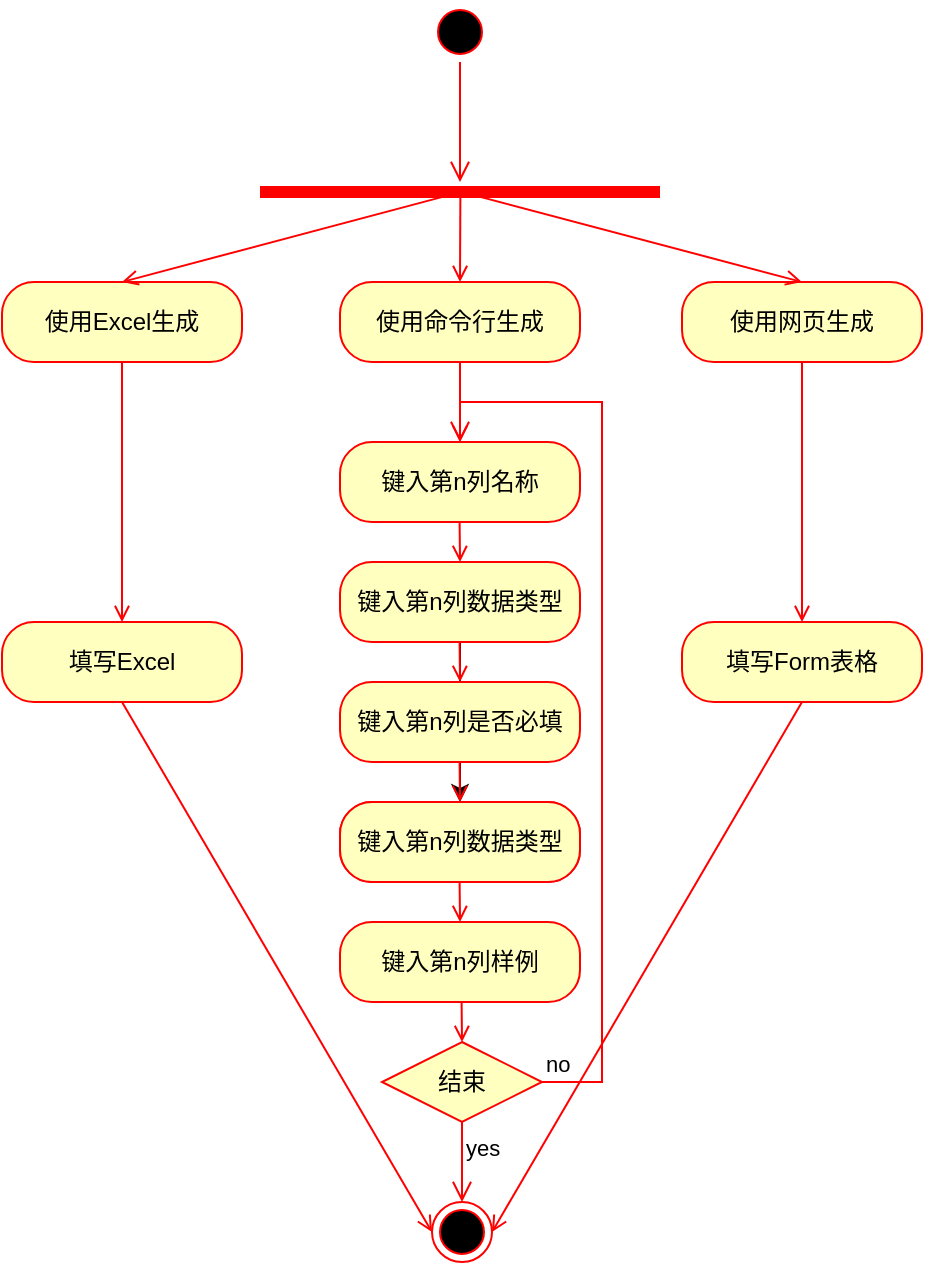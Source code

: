 <mxfile version="21.2.1" type="device">
  <diagram name="第 1 页" id="Wz8psd111D4eNMCckjE6">
    <mxGraphModel dx="1182" dy="683" grid="1" gridSize="10" guides="1" tooltips="1" connect="1" arrows="1" fold="1" page="1" pageScale="1" pageWidth="827" pageHeight="1169" background="#ffffff" math="0" shadow="0">
      <root>
        <mxCell id="0" />
        <mxCell id="1" parent="0" />
        <mxCell id="vd_eLrr_saQPtGALtzZI-1" value="" style="ellipse;html=1;shape=startState;fillColor=#000000;strokeColor=#ff0000;" parent="1" vertex="1">
          <mxGeometry x="384" y="40" width="30" height="30" as="geometry" />
        </mxCell>
        <mxCell id="vd_eLrr_saQPtGALtzZI-2" value="" style="edgeStyle=orthogonalEdgeStyle;html=1;verticalAlign=bottom;endArrow=open;endSize=8;strokeColor=#ff0000;rounded=0;" parent="1" source="vd_eLrr_saQPtGALtzZI-1" edge="1">
          <mxGeometry relative="1" as="geometry">
            <mxPoint x="399" y="130" as="targetPoint" />
          </mxGeometry>
        </mxCell>
        <mxCell id="vd_eLrr_saQPtGALtzZI-6" value="" style="shape=line;html=1;strokeWidth=6;strokeColor=#ff0000;" parent="1" vertex="1">
          <mxGeometry x="299" y="130" width="200" height="10" as="geometry" />
        </mxCell>
        <mxCell id="vd_eLrr_saQPtGALtzZI-8" value="使用Excel生成" style="rounded=1;whiteSpace=wrap;html=1;arcSize=40;fontColor=#000000;fillColor=#ffffc0;strokeColor=#ff0000;" parent="1" vertex="1">
          <mxGeometry x="170" y="180" width="120" height="40" as="geometry" />
        </mxCell>
        <mxCell id="vd_eLrr_saQPtGALtzZI-10" value="使用命令行生成" style="rounded=1;whiteSpace=wrap;html=1;arcSize=40;fontColor=#000000;fillColor=#ffffc0;strokeColor=#ff0000;" parent="1" vertex="1">
          <mxGeometry x="339" y="180" width="120" height="40" as="geometry" />
        </mxCell>
        <mxCell id="vd_eLrr_saQPtGALtzZI-11" value="使用网页生成" style="rounded=1;whiteSpace=wrap;html=1;arcSize=40;fontColor=#000000;fillColor=#ffffc0;strokeColor=#ff0000;" parent="1" vertex="1">
          <mxGeometry x="510" y="180" width="120" height="40" as="geometry" />
        </mxCell>
        <mxCell id="vd_eLrr_saQPtGALtzZI-12" value="填写Excel" style="rounded=1;whiteSpace=wrap;html=1;arcSize=40;fontColor=#000000;fillColor=#ffffc0;strokeColor=#ff0000;" parent="1" vertex="1">
          <mxGeometry x="170" y="350" width="120" height="40" as="geometry" />
        </mxCell>
        <mxCell id="vd_eLrr_saQPtGALtzZI-13" value="键入第n列名称" style="rounded=1;whiteSpace=wrap;html=1;arcSize=40;fontColor=#000000;fillColor=#ffffc0;strokeColor=#ff0000;" parent="1" vertex="1">
          <mxGeometry x="339" y="260" width="120" height="40" as="geometry" />
        </mxCell>
        <mxCell id="RvO_VJHABEg6tWLI65p8-2" value="" style="edgeStyle=orthogonalEdgeStyle;rounded=0;orthogonalLoop=1;jettySize=auto;html=1;" edge="1" parent="1" source="vd_eLrr_saQPtGALtzZI-14" target="RvO_VJHABEg6tWLI65p8-1">
          <mxGeometry relative="1" as="geometry" />
        </mxCell>
        <mxCell id="vd_eLrr_saQPtGALtzZI-14" value="键入第n列数据类型" style="rounded=1;whiteSpace=wrap;html=1;arcSize=40;fontColor=#000000;fillColor=#ffffc0;strokeColor=#ff0000;" parent="1" vertex="1">
          <mxGeometry x="339" y="320" width="120" height="40" as="geometry" />
        </mxCell>
        <mxCell id="vd_eLrr_saQPtGALtzZI-15" value="键入第n列是否必填" style="rounded=1;whiteSpace=wrap;html=1;arcSize=40;fontColor=#000000;fillColor=#ffffc0;strokeColor=#ff0000;" parent="1" vertex="1">
          <mxGeometry x="339" y="380" width="120" height="40" as="geometry" />
        </mxCell>
        <mxCell id="vd_eLrr_saQPtGALtzZI-16" value="键入第n列是否必填" style="rounded=1;whiteSpace=wrap;html=1;arcSize=40;fontColor=#000000;fillColor=#ffffc0;strokeColor=#ff0000;" parent="1" vertex="1">
          <mxGeometry x="339" y="440" width="120" height="40" as="geometry" />
        </mxCell>
        <mxCell id="vd_eLrr_saQPtGALtzZI-17" value="键入第n列样例" style="rounded=1;whiteSpace=wrap;html=1;arcSize=40;fontColor=#000000;fillColor=#ffffc0;strokeColor=#ff0000;" parent="1" vertex="1">
          <mxGeometry x="339" y="500" width="120" height="40" as="geometry" />
        </mxCell>
        <mxCell id="vd_eLrr_saQPtGALtzZI-18" value="结束" style="rhombus;whiteSpace=wrap;html=1;fontColor=#000000;fillColor=#ffffc0;strokeColor=#ff0000;" parent="1" vertex="1">
          <mxGeometry x="360" y="560" width="80" height="40" as="geometry" />
        </mxCell>
        <mxCell id="vd_eLrr_saQPtGALtzZI-19" value="no" style="edgeStyle=orthogonalEdgeStyle;html=1;align=left;verticalAlign=bottom;endArrow=open;endSize=8;strokeColor=#ff0000;rounded=0;entryX=0.5;entryY=0;entryDx=0;entryDy=0;" parent="1" source="vd_eLrr_saQPtGALtzZI-18" target="vd_eLrr_saQPtGALtzZI-13" edge="1">
          <mxGeometry x="-1" relative="1" as="geometry">
            <mxPoint x="540" y="580" as="targetPoint" />
            <Array as="points">
              <mxPoint x="470" y="580" />
              <mxPoint x="470" y="240" />
              <mxPoint x="399" y="240" />
            </Array>
          </mxGeometry>
        </mxCell>
        <mxCell id="vd_eLrr_saQPtGALtzZI-20" value="yes" style="edgeStyle=orthogonalEdgeStyle;html=1;align=left;verticalAlign=top;endArrow=open;endSize=8;strokeColor=#ff0000;rounded=0;" parent="1" source="vd_eLrr_saQPtGALtzZI-18" edge="1">
          <mxGeometry x="-1" relative="1" as="geometry">
            <mxPoint x="400" y="640" as="targetPoint" />
          </mxGeometry>
        </mxCell>
        <mxCell id="vd_eLrr_saQPtGALtzZI-22" value="" style="endArrow=open;html=1;rounded=0;exitX=0.5;exitY=1;exitDx=0;exitDy=0;entryX=0.5;entryY=0;entryDx=0;entryDy=0;strokeColor=#FF0000;endFill=0;" parent="1" source="vd_eLrr_saQPtGALtzZI-10" target="vd_eLrr_saQPtGALtzZI-13" edge="1">
          <mxGeometry width="50" height="50" relative="1" as="geometry">
            <mxPoint x="400" y="350" as="sourcePoint" />
            <mxPoint x="450" y="300" as="targetPoint" />
          </mxGeometry>
        </mxCell>
        <mxCell id="vd_eLrr_saQPtGALtzZI-23" value="" style="endArrow=open;html=1;rounded=0;exitX=0.5;exitY=1;exitDx=0;exitDy=0;strokeColor=#FF0000;endFill=0;" parent="1" edge="1">
          <mxGeometry width="50" height="50" relative="1" as="geometry">
            <mxPoint x="398.8" y="300" as="sourcePoint" />
            <mxPoint x="399" y="320" as="targetPoint" />
          </mxGeometry>
        </mxCell>
        <mxCell id="vd_eLrr_saQPtGALtzZI-24" value="" style="endArrow=open;html=1;rounded=0;exitX=0.5;exitY=1;exitDx=0;exitDy=0;strokeColor=#FF0000;endFill=0;" parent="1" edge="1">
          <mxGeometry width="50" height="50" relative="1" as="geometry">
            <mxPoint x="398.8" y="360" as="sourcePoint" />
            <mxPoint x="399" y="380" as="targetPoint" />
          </mxGeometry>
        </mxCell>
        <mxCell id="vd_eLrr_saQPtGALtzZI-25" value="" style="endArrow=open;html=1;rounded=0;exitX=0.5;exitY=1;exitDx=0;exitDy=0;strokeColor=#FF0000;endFill=0;" parent="1" edge="1">
          <mxGeometry width="50" height="50" relative="1" as="geometry">
            <mxPoint x="398.8" y="420" as="sourcePoint" />
            <mxPoint x="399" y="440" as="targetPoint" />
          </mxGeometry>
        </mxCell>
        <mxCell id="vd_eLrr_saQPtGALtzZI-26" value="" style="endArrow=open;html=1;rounded=0;exitX=0.5;exitY=1;exitDx=0;exitDy=0;strokeColor=#FF0000;endFill=0;" parent="1" edge="1">
          <mxGeometry width="50" height="50" relative="1" as="geometry">
            <mxPoint x="398.8" y="480" as="sourcePoint" />
            <mxPoint x="399" y="500" as="targetPoint" />
          </mxGeometry>
        </mxCell>
        <mxCell id="vd_eLrr_saQPtGALtzZI-27" value="" style="endArrow=open;html=1;rounded=0;exitX=0.5;exitY=1;exitDx=0;exitDy=0;strokeColor=#FF0000;endFill=0;" parent="1" edge="1">
          <mxGeometry width="50" height="50" relative="1" as="geometry">
            <mxPoint x="399.8" y="540" as="sourcePoint" />
            <mxPoint x="400" y="560" as="targetPoint" />
          </mxGeometry>
        </mxCell>
        <mxCell id="vd_eLrr_saQPtGALtzZI-28" value="填写Form表格" style="rounded=1;whiteSpace=wrap;html=1;arcSize=40;fontColor=#000000;fillColor=#ffffc0;strokeColor=#ff0000;" parent="1" vertex="1">
          <mxGeometry x="510" y="350" width="120" height="40" as="geometry" />
        </mxCell>
        <mxCell id="vd_eLrr_saQPtGALtzZI-29" value="" style="endArrow=open;html=1;rounded=0;exitX=0.499;exitY=0.52;exitDx=0;exitDy=0;exitPerimeter=0;entryX=0.5;entryY=0;entryDx=0;entryDy=0;strokeColor=#FF0000;endFill=0;" parent="1" source="vd_eLrr_saQPtGALtzZI-6" target="vd_eLrr_saQPtGALtzZI-8" edge="1">
          <mxGeometry width="50" height="50" relative="1" as="geometry">
            <mxPoint x="370" y="250" as="sourcePoint" />
            <mxPoint x="420" y="200" as="targetPoint" />
          </mxGeometry>
        </mxCell>
        <mxCell id="vd_eLrr_saQPtGALtzZI-30" value="" style="endArrow=open;html=1;rounded=0;exitX=0.501;exitY=0.4;exitDx=0;exitDy=0;exitPerimeter=0;entryX=0.5;entryY=0;entryDx=0;entryDy=0;strokeColor=#FF0000;endFill=0;" parent="1" source="vd_eLrr_saQPtGALtzZI-6" target="vd_eLrr_saQPtGALtzZI-10" edge="1">
          <mxGeometry width="50" height="50" relative="1" as="geometry">
            <mxPoint x="409" y="145" as="sourcePoint" />
            <mxPoint x="240" y="190" as="targetPoint" />
          </mxGeometry>
        </mxCell>
        <mxCell id="vd_eLrr_saQPtGALtzZI-31" value="" style="endArrow=open;html=1;rounded=0;exitX=0.501;exitY=0.48;exitDx=0;exitDy=0;exitPerimeter=0;entryX=0.5;entryY=0;entryDx=0;entryDy=0;strokeColor=#FF0000;endFill=0;" parent="1" source="vd_eLrr_saQPtGALtzZI-6" target="vd_eLrr_saQPtGALtzZI-11" edge="1">
          <mxGeometry width="50" height="50" relative="1" as="geometry">
            <mxPoint x="419" y="155" as="sourcePoint" />
            <mxPoint x="250" y="200" as="targetPoint" />
          </mxGeometry>
        </mxCell>
        <mxCell id="vd_eLrr_saQPtGALtzZI-32" value="" style="endArrow=open;html=1;rounded=0;exitX=0.5;exitY=1;exitDx=0;exitDy=0;entryX=0.5;entryY=0;entryDx=0;entryDy=0;strokeColor=#FF0000;endFill=0;" parent="1" source="vd_eLrr_saQPtGALtzZI-8" target="vd_eLrr_saQPtGALtzZI-12" edge="1">
          <mxGeometry width="50" height="50" relative="1" as="geometry">
            <mxPoint x="429" y="165" as="sourcePoint" />
            <mxPoint x="260" y="210" as="targetPoint" />
          </mxGeometry>
        </mxCell>
        <mxCell id="vd_eLrr_saQPtGALtzZI-33" value="" style="endArrow=open;html=1;rounded=0;exitX=0.5;exitY=1;exitDx=0;exitDy=0;entryX=0.5;entryY=0;entryDx=0;entryDy=0;strokeColor=#FF0000;endFill=0;" parent="1" source="vd_eLrr_saQPtGALtzZI-11" target="vd_eLrr_saQPtGALtzZI-28" edge="1">
          <mxGeometry width="50" height="50" relative="1" as="geometry">
            <mxPoint x="439" y="175" as="sourcePoint" />
            <mxPoint x="270" y="220" as="targetPoint" />
          </mxGeometry>
        </mxCell>
        <mxCell id="vd_eLrr_saQPtGALtzZI-34" value="" style="ellipse;html=1;shape=endState;fillColor=#000000;strokeColor=#ff0000;" parent="1" vertex="1">
          <mxGeometry x="385" y="640" width="30" height="30" as="geometry" />
        </mxCell>
        <mxCell id="vd_eLrr_saQPtGALtzZI-35" value="" style="endArrow=open;html=1;rounded=0;exitX=0.5;exitY=1;exitDx=0;exitDy=0;entryX=0;entryY=0.5;entryDx=0;entryDy=0;strokeColor=#FF0000;endFill=0;" parent="1" source="vd_eLrr_saQPtGALtzZI-12" target="vd_eLrr_saQPtGALtzZI-34" edge="1">
          <mxGeometry width="50" height="50" relative="1" as="geometry">
            <mxPoint x="449" y="185" as="sourcePoint" />
            <mxPoint x="280" y="230" as="targetPoint" />
          </mxGeometry>
        </mxCell>
        <mxCell id="vd_eLrr_saQPtGALtzZI-36" value="" style="endArrow=open;html=1;rounded=0;exitX=0.5;exitY=1;exitDx=0;exitDy=0;entryX=1;entryY=0.5;entryDx=0;entryDy=0;strokeColor=#FF0000;endFill=0;" parent="1" source="vd_eLrr_saQPtGALtzZI-28" target="vd_eLrr_saQPtGALtzZI-34" edge="1">
          <mxGeometry width="50" height="50" relative="1" as="geometry">
            <mxPoint x="459" y="195" as="sourcePoint" />
            <mxPoint x="290" y="240" as="targetPoint" />
          </mxGeometry>
        </mxCell>
        <mxCell id="RvO_VJHABEg6tWLI65p8-1" value="键入第n列数据类型" style="rounded=1;whiteSpace=wrap;html=1;arcSize=40;fontColor=#000000;fillColor=#ffffc0;strokeColor=#ff0000;" vertex="1" parent="1">
          <mxGeometry x="339" y="440" width="120" height="40" as="geometry" />
        </mxCell>
      </root>
    </mxGraphModel>
  </diagram>
</mxfile>
